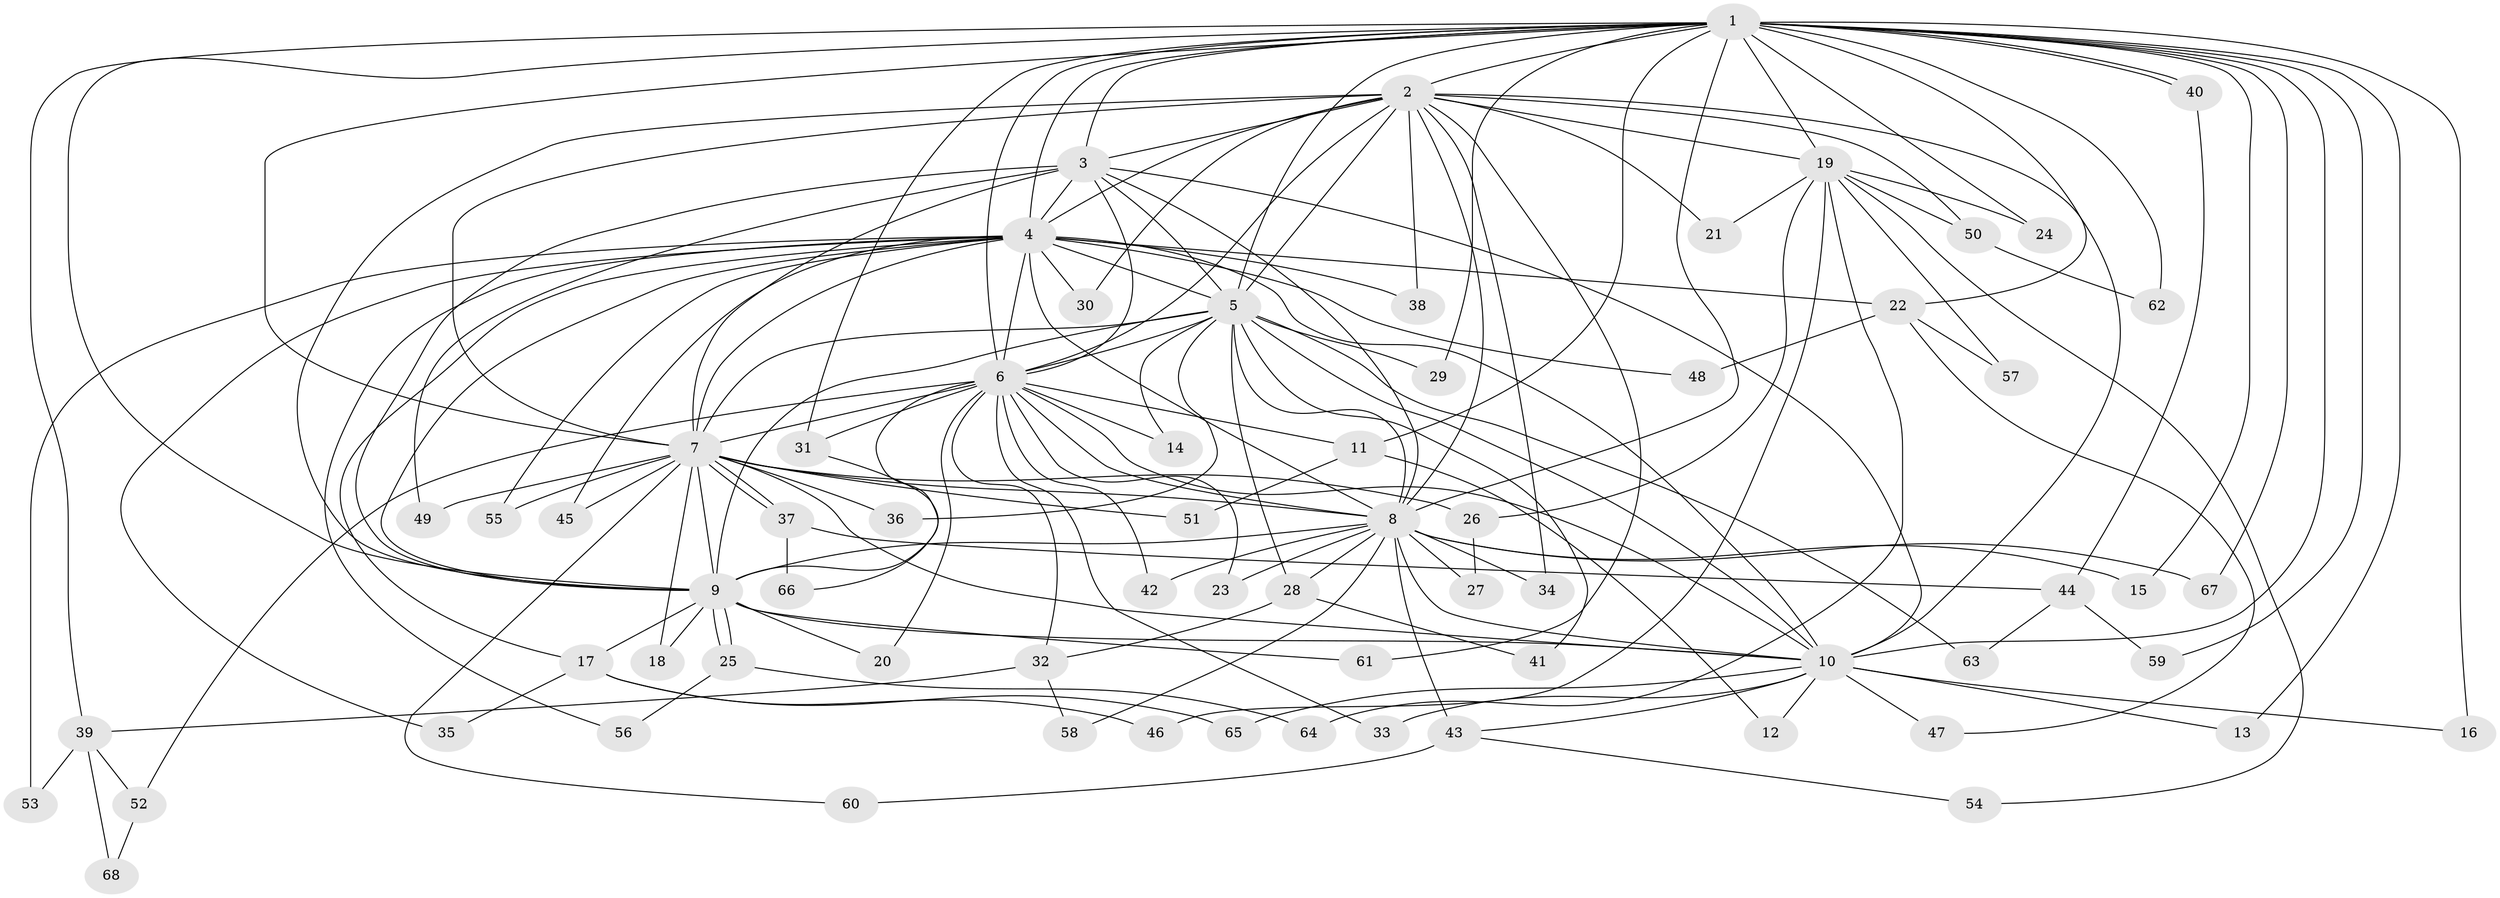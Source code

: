 // coarse degree distribution, {16: 0.05, 7: 0.05, 5: 0.1, 9: 0.1, 13: 0.05, 2: 0.5, 4: 0.1, 6: 0.05}
// Generated by graph-tools (version 1.1) at 2025/17/03/04/25 18:17:20]
// undirected, 68 vertices, 161 edges
graph export_dot {
graph [start="1"]
  node [color=gray90,style=filled];
  1;
  2;
  3;
  4;
  5;
  6;
  7;
  8;
  9;
  10;
  11;
  12;
  13;
  14;
  15;
  16;
  17;
  18;
  19;
  20;
  21;
  22;
  23;
  24;
  25;
  26;
  27;
  28;
  29;
  30;
  31;
  32;
  33;
  34;
  35;
  36;
  37;
  38;
  39;
  40;
  41;
  42;
  43;
  44;
  45;
  46;
  47;
  48;
  49;
  50;
  51;
  52;
  53;
  54;
  55;
  56;
  57;
  58;
  59;
  60;
  61;
  62;
  63;
  64;
  65;
  66;
  67;
  68;
  1 -- 2;
  1 -- 3;
  1 -- 4;
  1 -- 5;
  1 -- 6;
  1 -- 7;
  1 -- 8;
  1 -- 9;
  1 -- 10;
  1 -- 11;
  1 -- 13;
  1 -- 15;
  1 -- 16;
  1 -- 19;
  1 -- 22;
  1 -- 24;
  1 -- 29;
  1 -- 31;
  1 -- 39;
  1 -- 40;
  1 -- 40;
  1 -- 59;
  1 -- 62;
  1 -- 67;
  2 -- 3;
  2 -- 4;
  2 -- 5;
  2 -- 6;
  2 -- 7;
  2 -- 8;
  2 -- 9;
  2 -- 10;
  2 -- 19;
  2 -- 21;
  2 -- 30;
  2 -- 34;
  2 -- 38;
  2 -- 50;
  2 -- 61;
  3 -- 4;
  3 -- 5;
  3 -- 6;
  3 -- 7;
  3 -- 8;
  3 -- 9;
  3 -- 10;
  3 -- 49;
  4 -- 5;
  4 -- 6;
  4 -- 7;
  4 -- 8;
  4 -- 9;
  4 -- 10;
  4 -- 17;
  4 -- 22;
  4 -- 30;
  4 -- 35;
  4 -- 38;
  4 -- 45;
  4 -- 48;
  4 -- 53;
  4 -- 55;
  4 -- 56;
  5 -- 6;
  5 -- 7;
  5 -- 8;
  5 -- 9;
  5 -- 10;
  5 -- 14;
  5 -- 28;
  5 -- 29;
  5 -- 36;
  5 -- 41;
  5 -- 63;
  6 -- 7;
  6 -- 8;
  6 -- 9;
  6 -- 10;
  6 -- 11;
  6 -- 14;
  6 -- 20;
  6 -- 23;
  6 -- 31;
  6 -- 32;
  6 -- 33;
  6 -- 42;
  6 -- 52;
  7 -- 8;
  7 -- 9;
  7 -- 10;
  7 -- 18;
  7 -- 26;
  7 -- 36;
  7 -- 37;
  7 -- 37;
  7 -- 45;
  7 -- 49;
  7 -- 51;
  7 -- 55;
  7 -- 60;
  8 -- 9;
  8 -- 10;
  8 -- 15;
  8 -- 23;
  8 -- 27;
  8 -- 28;
  8 -- 34;
  8 -- 42;
  8 -- 43;
  8 -- 58;
  8 -- 67;
  9 -- 10;
  9 -- 17;
  9 -- 18;
  9 -- 20;
  9 -- 25;
  9 -- 25;
  9 -- 61;
  10 -- 12;
  10 -- 13;
  10 -- 16;
  10 -- 33;
  10 -- 43;
  10 -- 47;
  10 -- 65;
  11 -- 12;
  11 -- 51;
  17 -- 35;
  17 -- 46;
  17 -- 65;
  19 -- 21;
  19 -- 24;
  19 -- 26;
  19 -- 46;
  19 -- 50;
  19 -- 54;
  19 -- 57;
  19 -- 64;
  22 -- 47;
  22 -- 48;
  22 -- 57;
  25 -- 56;
  25 -- 64;
  26 -- 27;
  28 -- 32;
  28 -- 41;
  31 -- 66;
  32 -- 39;
  32 -- 58;
  37 -- 44;
  37 -- 66;
  39 -- 52;
  39 -- 53;
  39 -- 68;
  40 -- 44;
  43 -- 54;
  43 -- 60;
  44 -- 59;
  44 -- 63;
  50 -- 62;
  52 -- 68;
}
